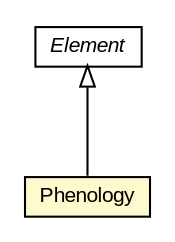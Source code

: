 #!/usr/local/bin/dot
#
# Class diagram 
# Generated by UMLGraph version R5_6-24-gf6e263 (http://www.umlgraph.org/)
#

digraph G {
	edge [fontname="arial",fontsize=10,labelfontname="arial",labelfontsize=10];
	node [fontname="arial",fontsize=10,shape=plaintext];
	nodesep=0.25;
	ranksep=0.5;
	// edu.arizona.biosemantics.semanticmarkup.markupelement.phenology.model.Phenology
	c114972 [label=<<table title="edu.arizona.biosemantics.semanticmarkup.markupelement.phenology.model.Phenology" border="0" cellborder="1" cellspacing="0" cellpadding="2" port="p" bgcolor="lemonChiffon" href="./Phenology.html">
		<tr><td><table border="0" cellspacing="0" cellpadding="1">
<tr><td align="center" balign="center"> Phenology </td></tr>
		</table></td></tr>
		</table>>, URL="./Phenology.html", fontname="arial", fontcolor="black", fontsize=10.0];
	// edu.arizona.biosemantics.semanticmarkup.model.Element
	c114984 [label=<<table title="edu.arizona.biosemantics.semanticmarkup.model.Element" border="0" cellborder="1" cellspacing="0" cellpadding="2" port="p" href="../../../model/Element.html">
		<tr><td><table border="0" cellspacing="0" cellpadding="1">
<tr><td align="center" balign="center"><font face="arial italic"> Element </font></td></tr>
		</table></td></tr>
		</table>>, URL="../../../model/Element.html", fontname="arial", fontcolor="black", fontsize=10.0];
	//edu.arizona.biosemantics.semanticmarkup.markupelement.phenology.model.Phenology extends edu.arizona.biosemantics.semanticmarkup.model.Element
	c114984:p -> c114972:p [dir=back,arrowtail=empty];
}

